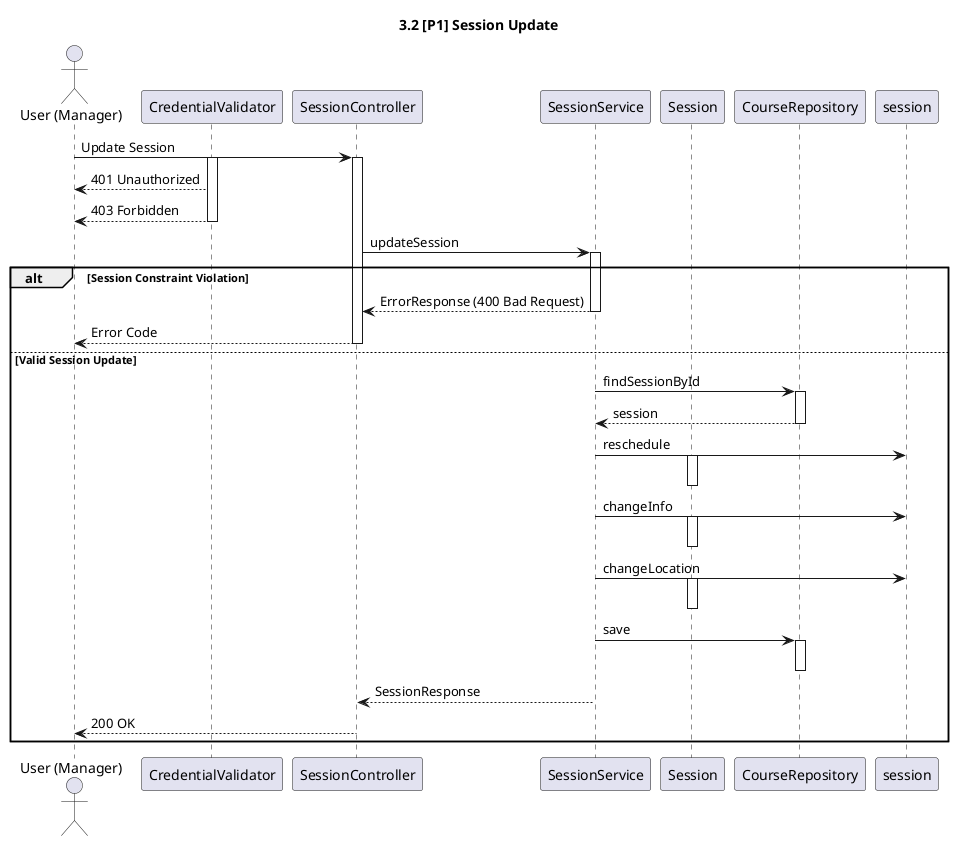 @startuml

title 3.2 [P1] Session Update

actor "User (Manager)" as User
participant "CredentialValidator" as Validator
participant "SessionController" as Controller
participant "SessionService" as AppService
participant "Session" as SessionDomain
participant "CourseRepository" as Repository

User -> Controller: Update Session
activate Validator
activate Controller
Validator --> User: 401 Unauthorized
Validator --> User: 403 Forbidden
deactivate Validator

Controller -> AppService: updateSession
activate AppService
alt Session Constraint Violation
    AppService --> Controller: ErrorResponse (400 Bad Request)
    deactivate AppService
    Controller --> User: Error Code
    deactivate Controller
else Valid Session Update

AppService -> Repository: findSessionById
activate Repository
Repository --> AppService: session
deactivate Repository

AppService -> session: reschedule
activate SessionDomain
deactivate SessionDomain

AppService -> session: changeInfo
activate SessionDomain
deactivate SessionDomain

AppService -> session: changeLocation
activate SessionDomain
deactivate SessionDomain

AppService -> Repository: save
activate Repository
deactivate Repository

AppService --> Controller: SessionResponse
deactivate AppService

Controller --> User: 200 OK
deactivate Controller

end

@enduml